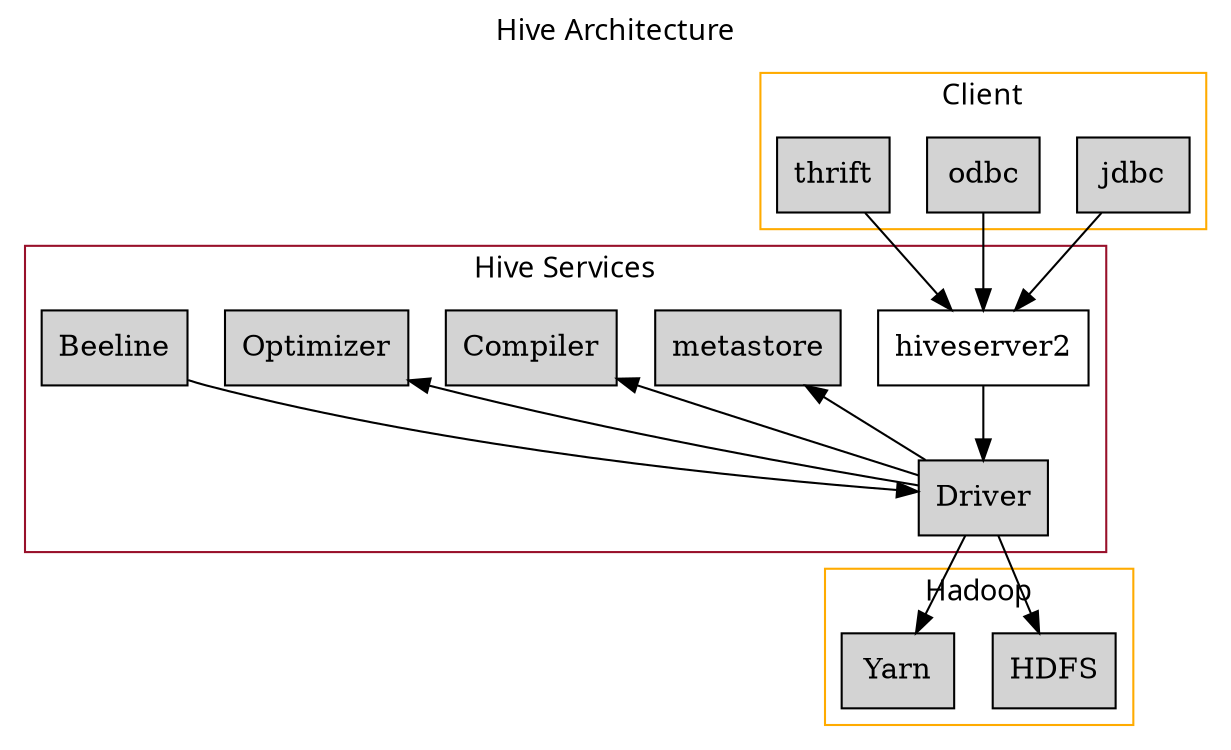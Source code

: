 digraph G {
	// Color Palette
        // "#1B3139" = Dark Navy
        // "#FF3621" = Innovation Orange
        // "#1C4856" = Deep Blue
        // "#00B379" =  Jade
        // "#FFAB00" = GoldenRod
        // "#98102A" = Maroon
        // style = filled = full box color fill
        // node [style =filled]; Border color
	
	labelloc="t";
    	label="Hive Architecture";
 	rankdir=TB;
	graph [fontsize=14 fontname="Verdana" compound=true];	
    	node [shape=box]
    	compound=true
	subgraph cluster_0 {
		label = "Client"
		color= "#FFAB00";
		node [style=filled];
		jdbc, odbc, thrift;					}
                {jdbc odbc thrift} -> hiveserver2;
	subgraph cluster_1 {
		node [style=filled];
		label = "Hive Services";
		color="#98102A" ;
		Driver, hiveserver2, metastore, Compiler, Optimizer, Beeline ;
      	      	hiveserver2 -> Driver;
	      	Beeline -> Driver [constraint = none]
	      	Driver -> {metastore, Compiler, Optimizer} [constraint = none];
	      
      	}
		
	
	
	subgraph cluster_2 {
		label = "Hadoop";
                color="#FFAB00";
                node [style=filled];
		HDFS, Yarn; // nodes 
		{rank = same; HDFS; Yarn;}
}		


		Driver -> HDFS, Yarn;
                
		
}
